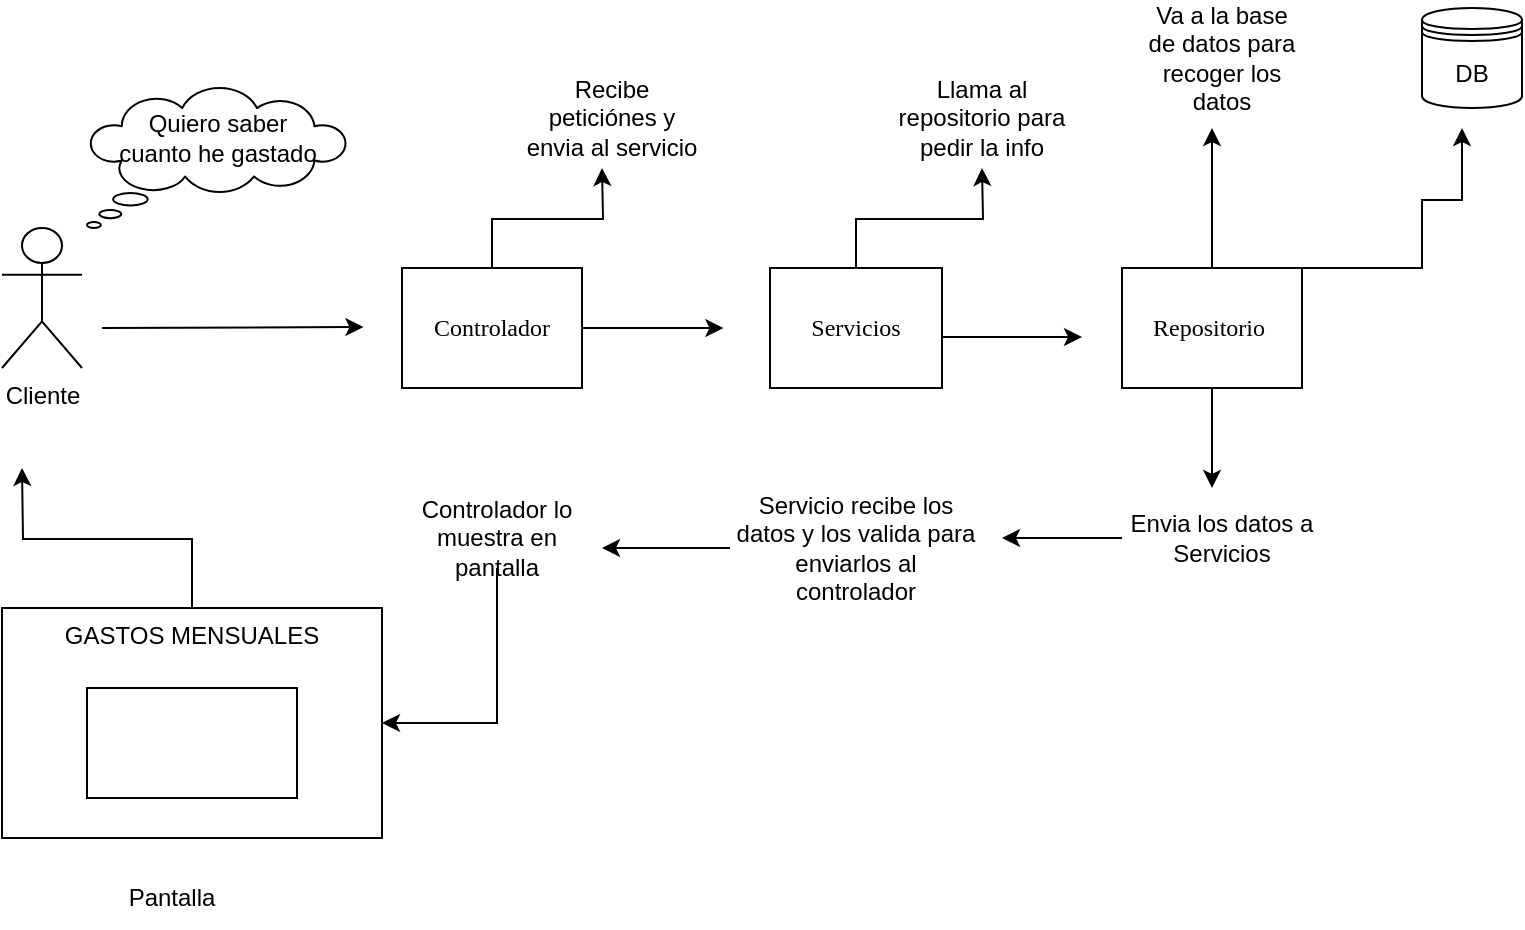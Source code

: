 <mxfile version="28.2.7">
  <diagram name="Página-1" id="82_KhoeY3TaLfvTmLFWX">
    <mxGraphModel dx="1018" dy="697" grid="1" gridSize="10" guides="1" tooltips="1" connect="1" arrows="1" fold="1" page="1" pageScale="1" pageWidth="827" pageHeight="1169" math="0" shadow="0">
      <root>
        <mxCell id="0" />
        <mxCell id="1" parent="0" />
        <mxCell id="YZa_kgdZhRPtLJ3miyQw-1" value="Cliente" style="shape=umlActor;verticalLabelPosition=bottom;verticalAlign=top;html=1;outlineConnect=0;" parent="1" vertex="1">
          <mxGeometry x="30" y="250" width="40" height="70" as="geometry" />
        </mxCell>
        <mxCell id="YZa_kgdZhRPtLJ3miyQw-15" style="edgeStyle=orthogonalEdgeStyle;rounded=0;orthogonalLoop=1;jettySize=auto;html=1;exitX=0.5;exitY=0;exitDx=0;exitDy=0;" parent="1" source="YZa_kgdZhRPtLJ3miyQw-2" edge="1">
          <mxGeometry relative="1" as="geometry">
            <mxPoint x="330" y="220" as="targetPoint" />
          </mxGeometry>
        </mxCell>
        <mxCell id="YZa_kgdZhRPtLJ3miyQw-2" value="Controlador" style="rounded=0;whiteSpace=wrap;html=1;fontFamily=Verdana;" parent="1" vertex="1">
          <mxGeometry x="230" y="270" width="90" height="60" as="geometry" />
        </mxCell>
        <mxCell id="YZa_kgdZhRPtLJ3miyQw-3" value="" style="endArrow=classic;html=1;rounded=0;" parent="1" edge="1">
          <mxGeometry width="50" height="50" relative="1" as="geometry">
            <mxPoint x="80" y="300" as="sourcePoint" />
            <mxPoint x="210.711" y="299.5" as="targetPoint" />
          </mxGeometry>
        </mxCell>
        <mxCell id="YZa_kgdZhRPtLJ3miyQw-4" value="" style="whiteSpace=wrap;html=1;shape=mxgraph.basic.cloud_callout;fontSize=10;verticalAlign=middle;" parent="1" vertex="1">
          <mxGeometry x="72.5" y="180" width="130" height="70" as="geometry" />
        </mxCell>
        <mxCell id="YZa_kgdZhRPtLJ3miyQw-5" value="Quiero saber cuanto he gastado" style="text;html=1;whiteSpace=wrap;strokeColor=none;fillColor=none;align=center;verticalAlign=middle;rounded=0;" parent="1" vertex="1">
          <mxGeometry x="82.5" y="190" width="110" height="30" as="geometry" />
        </mxCell>
        <mxCell id="YZa_kgdZhRPtLJ3miyQw-7" value="Recibe peticiónes y envia al servicio" style="text;html=1;whiteSpace=wrap;strokeColor=none;fillColor=none;align=center;verticalAlign=middle;rounded=0;" parent="1" vertex="1">
          <mxGeometry x="290" y="180" width="90" height="30" as="geometry" />
        </mxCell>
        <mxCell id="YZa_kgdZhRPtLJ3miyQw-10" style="edgeStyle=orthogonalEdgeStyle;rounded=0;orthogonalLoop=1;jettySize=auto;html=1;exitX=0.5;exitY=1;exitDx=0;exitDy=0;" parent="1" source="YZa_kgdZhRPtLJ3miyQw-7" target="YZa_kgdZhRPtLJ3miyQw-7" edge="1">
          <mxGeometry relative="1" as="geometry" />
        </mxCell>
        <mxCell id="YZa_kgdZhRPtLJ3miyQw-21" style="edgeStyle=orthogonalEdgeStyle;rounded=0;orthogonalLoop=1;jettySize=auto;html=1;exitX=0.5;exitY=0;exitDx=0;exitDy=0;" parent="1" source="YZa_kgdZhRPtLJ3miyQw-16" edge="1">
          <mxGeometry relative="1" as="geometry">
            <mxPoint x="520" y="220" as="targetPoint" />
          </mxGeometry>
        </mxCell>
        <mxCell id="YZa_kgdZhRPtLJ3miyQw-16" value="Servicios" style="rounded=0;whiteSpace=wrap;html=1;fontFamily=Verdana;" parent="1" vertex="1">
          <mxGeometry x="414" y="270" width="86" height="60" as="geometry" />
        </mxCell>
        <mxCell id="YZa_kgdZhRPtLJ3miyQw-17" value="" style="endArrow=classic;html=1;rounded=0;" parent="1" source="YZa_kgdZhRPtLJ3miyQw-2" edge="1">
          <mxGeometry width="50" height="50" relative="1" as="geometry">
            <mxPoint x="320" y="350" as="sourcePoint" />
            <mxPoint x="390.711" y="300" as="targetPoint" />
          </mxGeometry>
        </mxCell>
        <mxCell id="YZa_kgdZhRPtLJ3miyQw-18" value="Llama al repositorio para pedir la info" style="text;html=1;whiteSpace=wrap;strokeColor=none;fillColor=none;align=center;verticalAlign=middle;rounded=0;" parent="1" vertex="1">
          <mxGeometry x="470" y="180" width="100" height="30" as="geometry" />
        </mxCell>
        <mxCell id="YZa_kgdZhRPtLJ3miyQw-29" style="edgeStyle=orthogonalEdgeStyle;rounded=0;orthogonalLoop=1;jettySize=auto;html=1;exitX=1;exitY=0;exitDx=0;exitDy=0;" parent="1" source="YZa_kgdZhRPtLJ3miyQw-22" edge="1">
          <mxGeometry relative="1" as="geometry">
            <mxPoint x="760" y="200" as="targetPoint" />
            <Array as="points">
              <mxPoint x="740" y="270" />
              <mxPoint x="740" y="236" />
              <mxPoint x="760" y="236" />
            </Array>
          </mxGeometry>
        </mxCell>
        <mxCell id="YZa_kgdZhRPtLJ3miyQw-33" style="edgeStyle=orthogonalEdgeStyle;rounded=0;orthogonalLoop=1;jettySize=auto;html=1;exitX=0.5;exitY=0;exitDx=0;exitDy=0;" parent="1" source="YZa_kgdZhRPtLJ3miyQw-22" edge="1">
          <mxGeometry relative="1" as="geometry">
            <mxPoint x="635" y="200" as="targetPoint" />
          </mxGeometry>
        </mxCell>
        <mxCell id="YZa_kgdZhRPtLJ3miyQw-36" style="edgeStyle=orthogonalEdgeStyle;rounded=0;orthogonalLoop=1;jettySize=auto;html=1;exitX=0.5;exitY=1;exitDx=0;exitDy=0;" parent="1" source="YZa_kgdZhRPtLJ3miyQw-22" edge="1">
          <mxGeometry relative="1" as="geometry">
            <mxPoint x="635" y="380" as="targetPoint" />
          </mxGeometry>
        </mxCell>
        <mxCell id="YZa_kgdZhRPtLJ3miyQw-22" value="Repositorio&amp;nbsp;" style="rounded=0;whiteSpace=wrap;html=1;fontFamily=Verdana;" parent="1" vertex="1">
          <mxGeometry x="590" y="270" width="90" height="60" as="geometry" />
        </mxCell>
        <mxCell id="YZa_kgdZhRPtLJ3miyQw-23" value="" style="endArrow=classic;html=1;rounded=0;" parent="1" edge="1">
          <mxGeometry width="50" height="50" relative="1" as="geometry">
            <mxPoint x="500" y="304.5" as="sourcePoint" />
            <mxPoint x="570" y="304.5" as="targetPoint" />
            <Array as="points">
              <mxPoint x="530" y="304.5" />
            </Array>
          </mxGeometry>
        </mxCell>
        <mxCell id="YZa_kgdZhRPtLJ3miyQw-25" value="DB" style="shape=datastore;whiteSpace=wrap;html=1;" parent="1" vertex="1">
          <mxGeometry x="740" y="140" width="50" height="50" as="geometry" />
        </mxCell>
        <mxCell id="YZa_kgdZhRPtLJ3miyQw-30" value="Va a la base de datos para recoger los datos" style="text;html=1;whiteSpace=wrap;strokeColor=none;fillColor=none;align=center;verticalAlign=middle;rounded=0;" parent="1" vertex="1">
          <mxGeometry x="600" y="150" width="80" height="30" as="geometry" />
        </mxCell>
        <mxCell id="YZa_kgdZhRPtLJ3miyQw-38" style="edgeStyle=orthogonalEdgeStyle;rounded=0;orthogonalLoop=1;jettySize=auto;html=1;exitX=0;exitY=0.5;exitDx=0;exitDy=0;" parent="1" source="YZa_kgdZhRPtLJ3miyQw-34" edge="1">
          <mxGeometry relative="1" as="geometry">
            <mxPoint x="530" y="405" as="targetPoint" />
          </mxGeometry>
        </mxCell>
        <mxCell id="YZa_kgdZhRPtLJ3miyQw-34" value="Envia los datos a Servicios" style="text;html=1;whiteSpace=wrap;strokeColor=none;fillColor=none;align=center;verticalAlign=middle;rounded=0;" parent="1" vertex="1">
          <mxGeometry x="590" y="390" width="100" height="30" as="geometry" />
        </mxCell>
        <mxCell id="YZa_kgdZhRPtLJ3miyQw-42" style="edgeStyle=orthogonalEdgeStyle;rounded=0;orthogonalLoop=1;jettySize=auto;html=1;exitX=0;exitY=0.5;exitDx=0;exitDy=0;" parent="1" source="YZa_kgdZhRPtLJ3miyQw-37" edge="1">
          <mxGeometry relative="1" as="geometry">
            <mxPoint x="330" y="410" as="targetPoint" />
          </mxGeometry>
        </mxCell>
        <mxCell id="YZa_kgdZhRPtLJ3miyQw-37" value="Servicio recibe los datos y los valida para enviarlos al controlador" style="text;html=1;whiteSpace=wrap;strokeColor=none;fillColor=none;align=center;verticalAlign=middle;rounded=0;" parent="1" vertex="1">
          <mxGeometry x="394" y="390" width="126" height="40" as="geometry" />
        </mxCell>
        <mxCell id="YZa_kgdZhRPtLJ3miyQw-47" style="edgeStyle=orthogonalEdgeStyle;rounded=0;orthogonalLoop=1;jettySize=auto;html=1;exitX=0.5;exitY=1;exitDx=0;exitDy=0;entryX=1;entryY=0.5;entryDx=0;entryDy=0;" parent="1" source="YZa_kgdZhRPtLJ3miyQw-39" target="YZa_kgdZhRPtLJ3miyQw-43" edge="1">
          <mxGeometry relative="1" as="geometry" />
        </mxCell>
        <mxCell id="YZa_kgdZhRPtLJ3miyQw-39" value="Controlador lo muestra en pantalla" style="text;html=1;whiteSpace=wrap;strokeColor=none;fillColor=none;align=center;verticalAlign=middle;rounded=0;" parent="1" vertex="1">
          <mxGeometry x="235" y="390" width="85" height="30" as="geometry" />
        </mxCell>
        <mxCell id="YZa_kgdZhRPtLJ3miyQw-48" style="edgeStyle=orthogonalEdgeStyle;rounded=0;orthogonalLoop=1;jettySize=auto;html=1;exitX=0.5;exitY=0;exitDx=0;exitDy=0;" parent="1" source="YZa_kgdZhRPtLJ3miyQw-43" edge="1">
          <mxGeometry relative="1" as="geometry">
            <mxPoint x="40" y="370" as="targetPoint" />
          </mxGeometry>
        </mxCell>
        <mxCell id="YZa_kgdZhRPtLJ3miyQw-43" value="&lt;div style=&quot;&quot;&gt;GASTOS MENSUALES&lt;/div&gt;&lt;div style=&quot;&quot;&gt;&lt;br&gt;&lt;/div&gt;&lt;div&gt;&lt;br&gt;&lt;/div&gt;" style="rounded=0;whiteSpace=wrap;html=1;verticalAlign=top;" parent="1" vertex="1">
          <mxGeometry x="30" y="440" width="190" height="115" as="geometry" />
        </mxCell>
        <mxCell id="YZa_kgdZhRPtLJ3miyQw-44" value="" style="rounded=0;whiteSpace=wrap;html=1;" parent="1" vertex="1">
          <mxGeometry x="72.5" y="480" width="105" height="55" as="geometry" />
        </mxCell>
        <mxCell id="YZa_kgdZhRPtLJ3miyQw-45" value="Pantalla" style="text;html=1;whiteSpace=wrap;strokeColor=none;fillColor=none;align=center;verticalAlign=middle;rounded=0;" parent="1" vertex="1">
          <mxGeometry x="85" y="570" width="60" height="30" as="geometry" />
        </mxCell>
      </root>
    </mxGraphModel>
  </diagram>
</mxfile>
